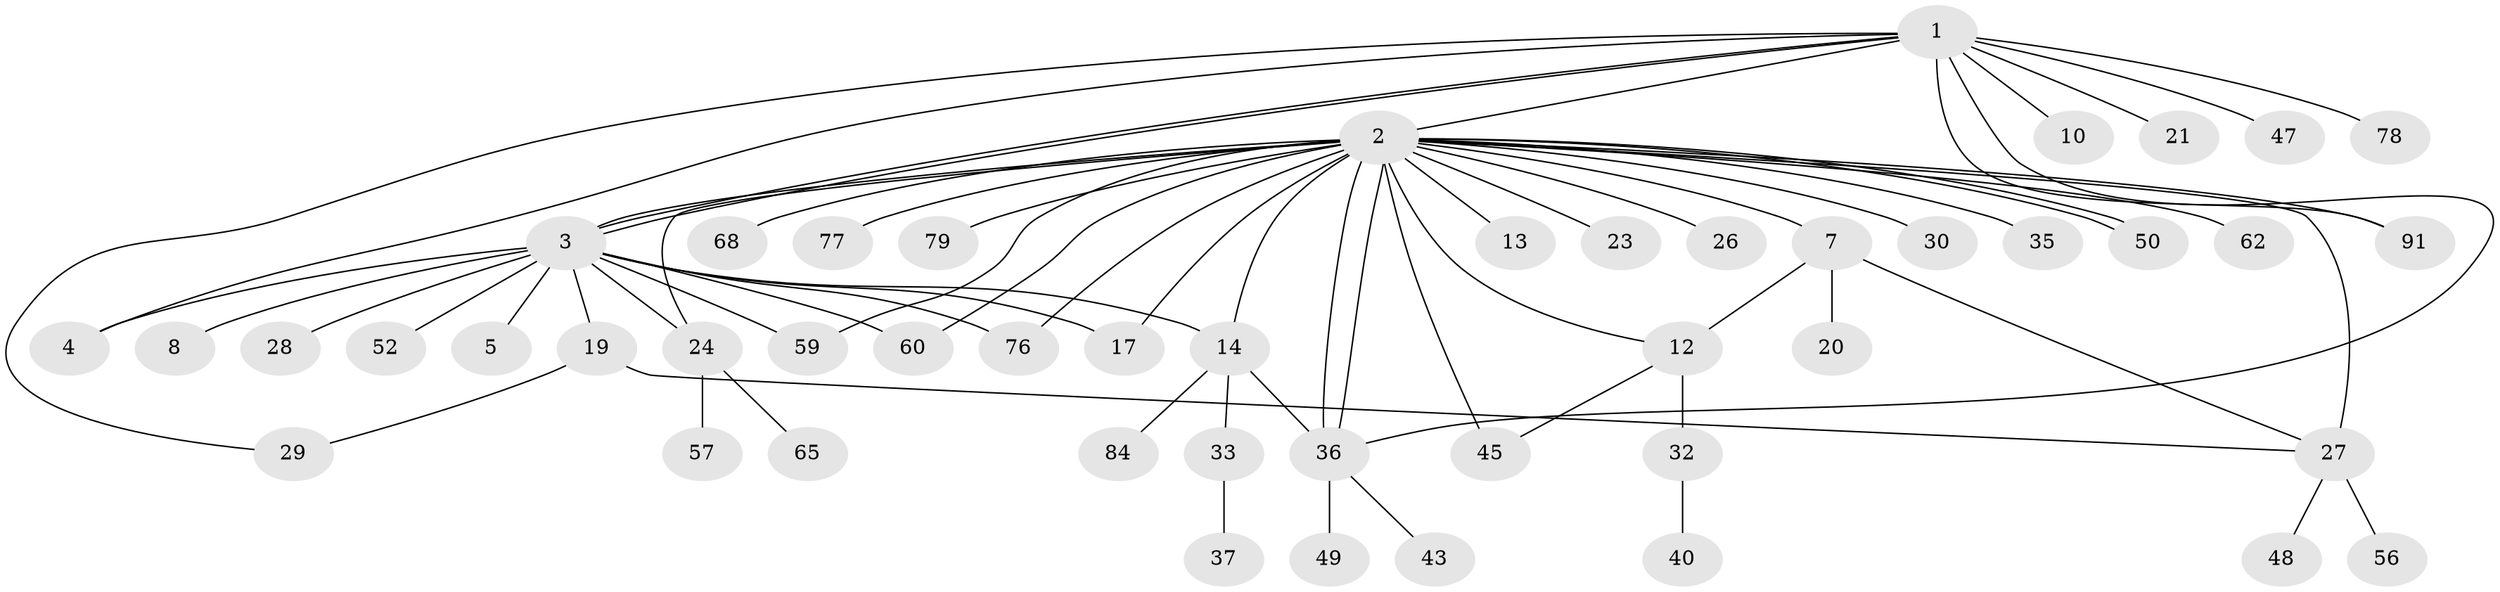 // original degree distribution, {11: 0.010416666666666666, 27: 0.010416666666666666, 14: 0.010416666666666666, 2: 0.2708333333333333, 1: 0.4895833333333333, 6: 0.041666666666666664, 5: 0.0625, 7: 0.010416666666666666, 4: 0.052083333333333336, 3: 0.03125, 9: 0.010416666666666666}
// Generated by graph-tools (version 1.1) at 2025/14/03/09/25 04:14:35]
// undirected, 48 vertices, 66 edges
graph export_dot {
graph [start="1"]
  node [color=gray90,style=filled];
  1;
  2 [super="+44+11+6+15+51+9"];
  3 [super="+46"];
  4;
  5;
  7;
  8;
  10 [super="+70+66+96+64+63+25"];
  12 [super="+22+31"];
  13;
  14 [super="+16+82"];
  17;
  19;
  20;
  21;
  23 [super="+74"];
  24;
  26;
  27 [super="+42+34"];
  28;
  29;
  30 [super="+61"];
  32 [super="+95+38"];
  33;
  35;
  36;
  37 [super="+58+90"];
  40;
  43;
  45;
  47;
  48;
  49;
  50;
  52;
  56;
  57;
  59;
  60 [super="+81+80"];
  62;
  65;
  68;
  76;
  77;
  78;
  79;
  84;
  91;
  1 -- 2;
  1 -- 3;
  1 -- 3;
  1 -- 4;
  1 -- 10;
  1 -- 21;
  1 -- 29;
  1 -- 36;
  1 -- 47;
  1 -- 78;
  1 -- 91;
  2 -- 7;
  2 -- 12;
  2 -- 13;
  2 -- 14 [weight=3];
  2 -- 23;
  2 -- 36;
  2 -- 36;
  2 -- 50;
  2 -- 50;
  2 -- 60 [weight=2];
  2 -- 62;
  2 -- 68;
  2 -- 76;
  2 -- 77;
  2 -- 79;
  2 -- 24 [weight=2];
  2 -- 27 [weight=4];
  2 -- 30;
  2 -- 26;
  2 -- 17;
  2 -- 35;
  2 -- 91;
  2 -- 59;
  2 -- 3;
  2 -- 45;
  3 -- 4;
  3 -- 5;
  3 -- 8;
  3 -- 17;
  3 -- 19;
  3 -- 24;
  3 -- 28;
  3 -- 60;
  3 -- 76;
  3 -- 59;
  3 -- 52;
  3 -- 14;
  7 -- 12 [weight=2];
  7 -- 20;
  7 -- 27;
  12 -- 32;
  12 -- 45;
  14 -- 33;
  14 -- 36;
  14 -- 84;
  19 -- 27;
  19 -- 29;
  24 -- 57;
  24 -- 65;
  27 -- 48;
  27 -- 56;
  32 -- 40;
  33 -- 37;
  36 -- 43;
  36 -- 49;
}
